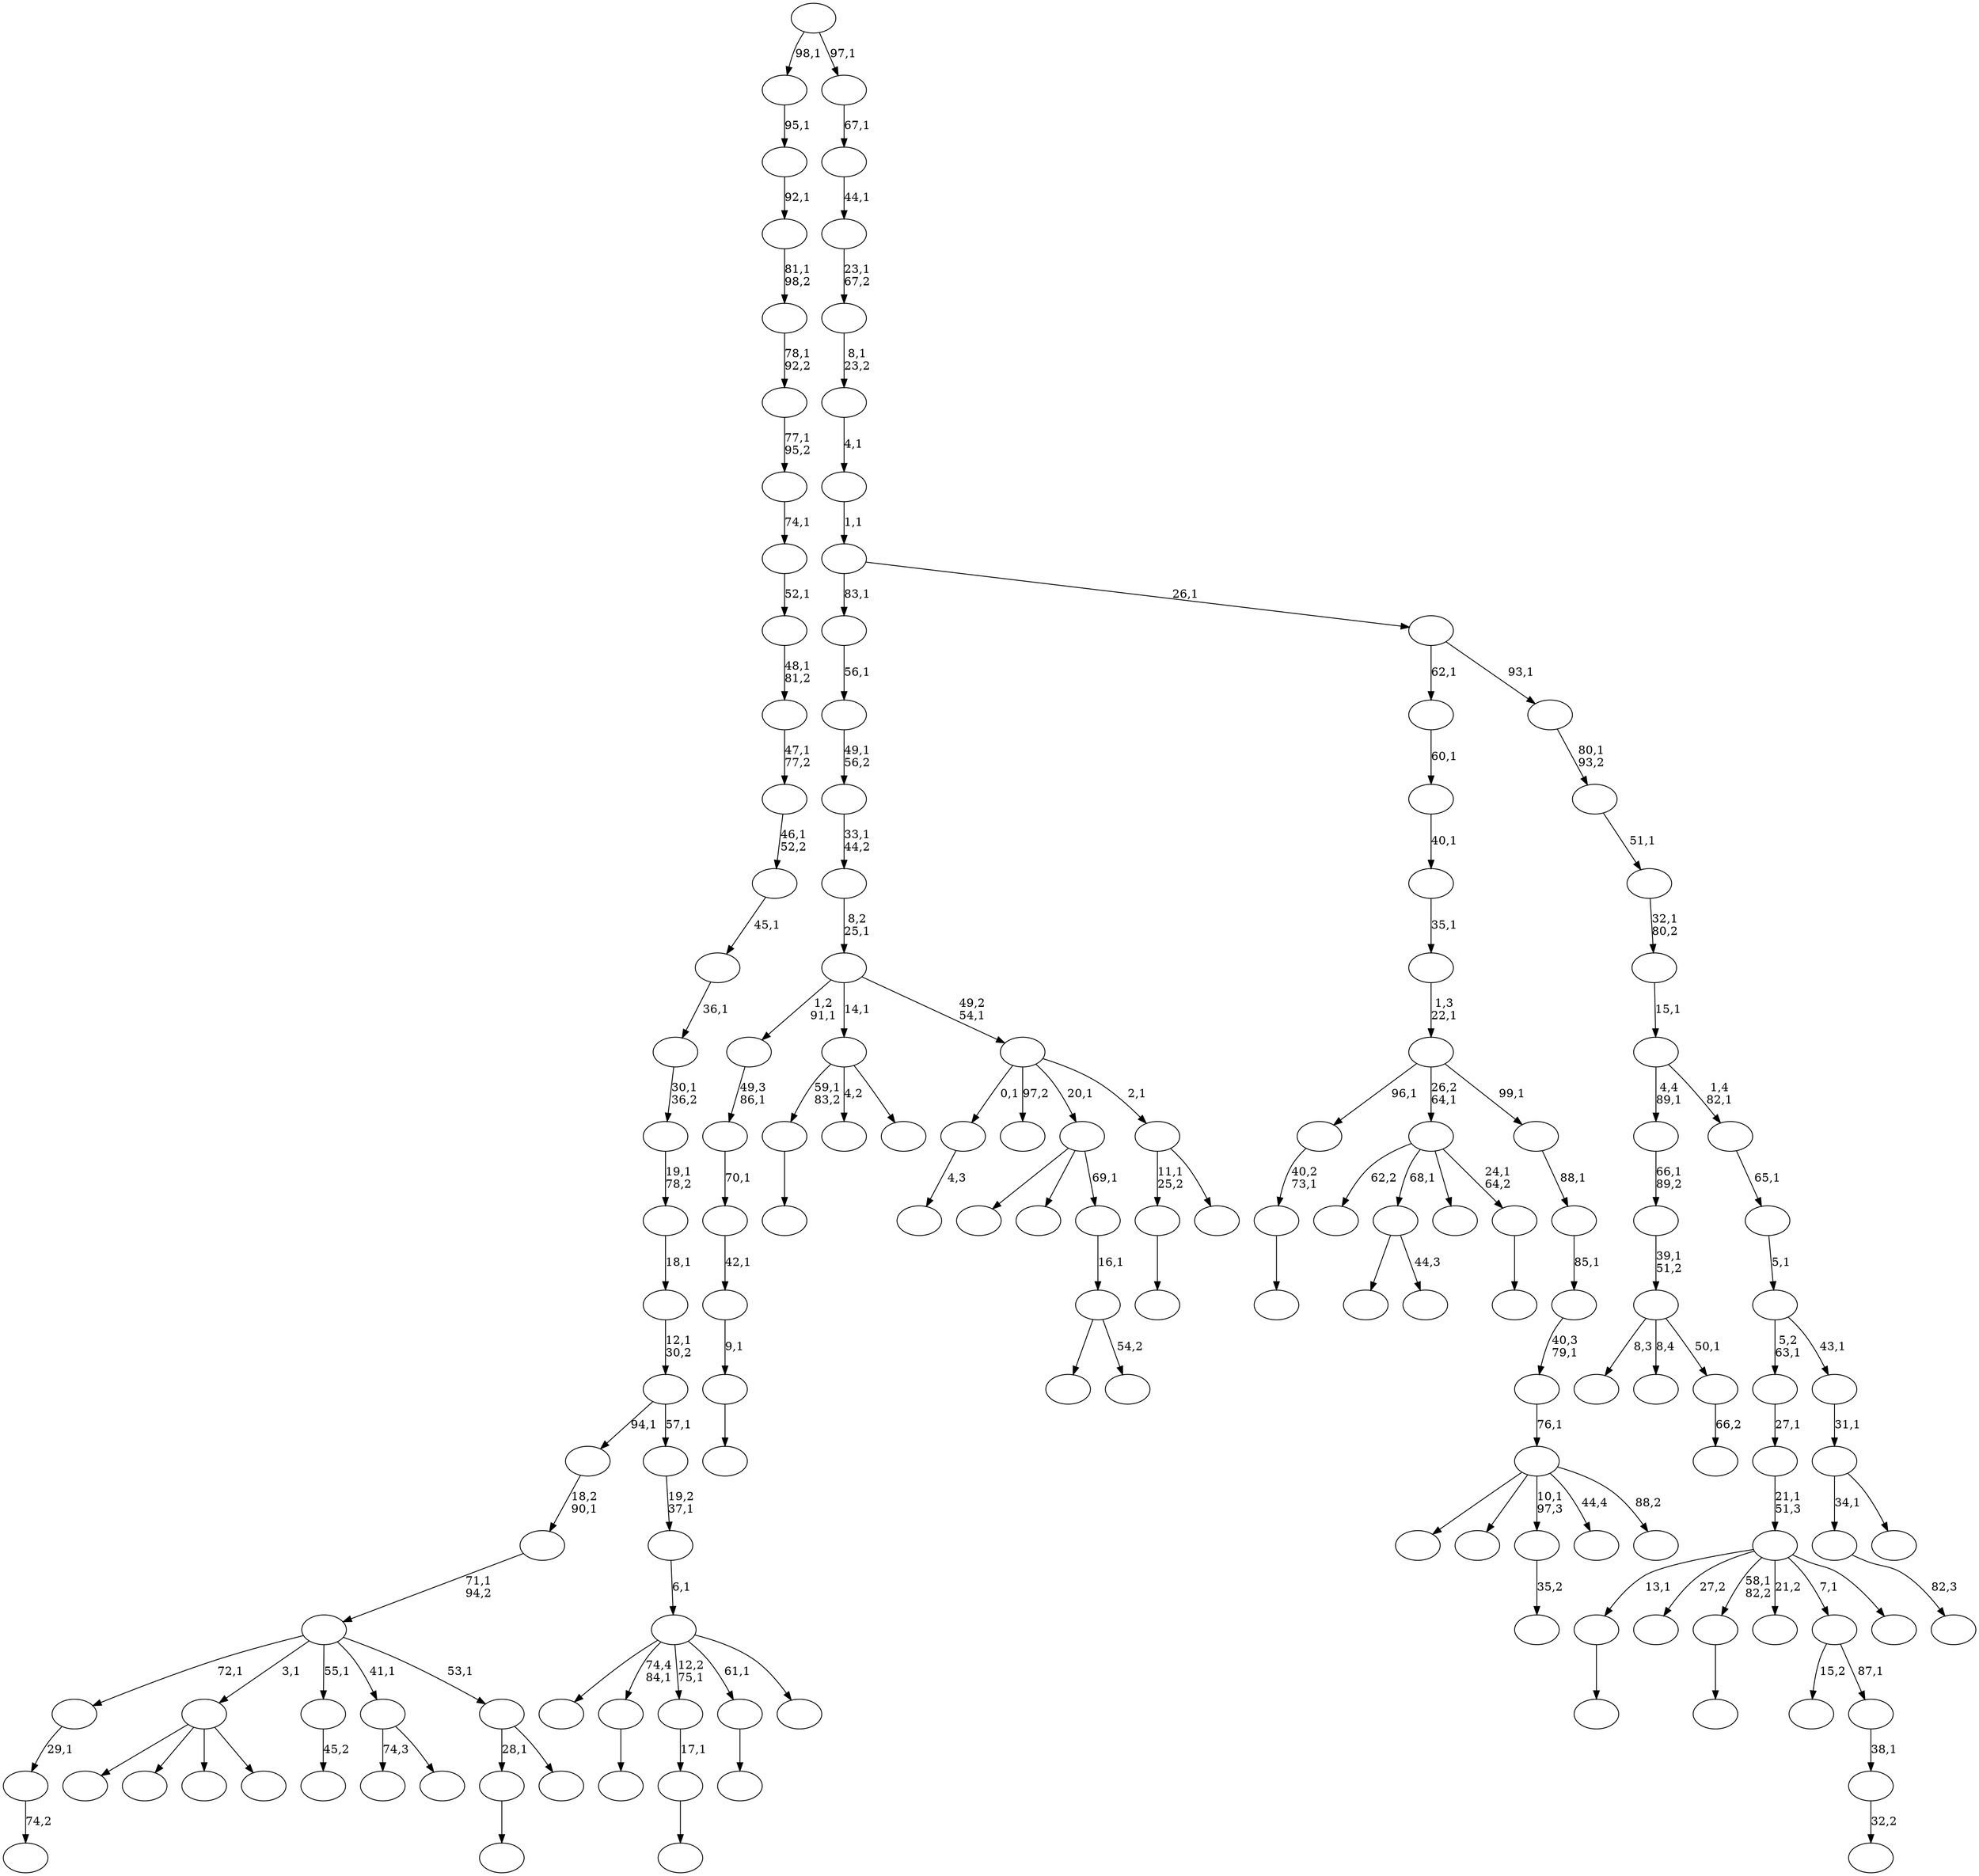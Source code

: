 digraph T {
	150 [label=""]
	149 [label=""]
	148 [label=""]
	147 [label=""]
	146 [label=""]
	145 [label=""]
	144 [label=""]
	143 [label=""]
	142 [label=""]
	141 [label=""]
	140 [label=""]
	139 [label=""]
	138 [label=""]
	137 [label=""]
	136 [label=""]
	135 [label=""]
	134 [label=""]
	133 [label=""]
	132 [label=""]
	131 [label=""]
	130 [label=""]
	129 [label=""]
	128 [label=""]
	127 [label=""]
	126 [label=""]
	125 [label=""]
	124 [label=""]
	123 [label=""]
	122 [label=""]
	121 [label=""]
	120 [label=""]
	119 [label=""]
	118 [label=""]
	117 [label=""]
	116 [label=""]
	115 [label=""]
	114 [label=""]
	113 [label=""]
	112 [label=""]
	111 [label=""]
	110 [label=""]
	109 [label=""]
	108 [label=""]
	107 [label=""]
	106 [label=""]
	105 [label=""]
	104 [label=""]
	103 [label=""]
	102 [label=""]
	101 [label=""]
	100 [label=""]
	99 [label=""]
	98 [label=""]
	97 [label=""]
	96 [label=""]
	95 [label=""]
	94 [label=""]
	93 [label=""]
	92 [label=""]
	91 [label=""]
	90 [label=""]
	89 [label=""]
	88 [label=""]
	87 [label=""]
	86 [label=""]
	85 [label=""]
	84 [label=""]
	83 [label=""]
	82 [label=""]
	81 [label=""]
	80 [label=""]
	79 [label=""]
	78 [label=""]
	77 [label=""]
	76 [label=""]
	75 [label=""]
	74 [label=""]
	73 [label=""]
	72 [label=""]
	71 [label=""]
	70 [label=""]
	69 [label=""]
	68 [label=""]
	67 [label=""]
	66 [label=""]
	65 [label=""]
	64 [label=""]
	63 [label=""]
	62 [label=""]
	61 [label=""]
	60 [label=""]
	59 [label=""]
	58 [label=""]
	57 [label=""]
	56 [label=""]
	55 [label=""]
	54 [label=""]
	53 [label=""]
	52 [label=""]
	51 [label=""]
	50 [label=""]
	49 [label=""]
	48 [label=""]
	47 [label=""]
	46 [label=""]
	45 [label=""]
	44 [label=""]
	43 [label=""]
	42 [label=""]
	41 [label=""]
	40 [label=""]
	39 [label=""]
	38 [label=""]
	37 [label=""]
	36 [label=""]
	35 [label=""]
	34 [label=""]
	33 [label=""]
	32 [label=""]
	31 [label=""]
	30 [label=""]
	29 [label=""]
	28 [label=""]
	27 [label=""]
	26 [label=""]
	25 [label=""]
	24 [label=""]
	23 [label=""]
	22 [label=""]
	21 [label=""]
	20 [label=""]
	19 [label=""]
	18 [label=""]
	17 [label=""]
	16 [label=""]
	15 [label=""]
	14 [label=""]
	13 [label=""]
	12 [label=""]
	11 [label=""]
	10 [label=""]
	9 [label=""]
	8 [label=""]
	7 [label=""]
	6 [label=""]
	5 [label=""]
	4 [label=""]
	3 [label=""]
	2 [label=""]
	1 [label=""]
	0 [label=""]
	146 -> 147 [label=""]
	143 -> 144 [label=""]
	138 -> 139 [label="4,3"]
	136 -> 137 [label=""]
	132 -> 133 [label=""]
	129 -> 130 [label=""]
	128 -> 129 [label="17,1"]
	126 -> 127 [label=""]
	124 -> 149 [label=""]
	124 -> 125 [label="44,3"]
	121 -> 122 [label="82,3"]
	118 -> 119 [label=""]
	116 -> 117 [label="74,2"]
	115 -> 116 [label="29,1"]
	113 -> 114 [label="35,2"]
	109 -> 110 [label="66,2"]
	108 -> 140 [label="8,3"]
	108 -> 112 [label="8,4"]
	108 -> 109 [label="50,1"]
	107 -> 108 [label="39,1\n51,2"]
	106 -> 107 [label="66,1\n89,2"]
	104 -> 135 [label=""]
	104 -> 123 [label=""]
	104 -> 111 [label=""]
	104 -> 105 [label=""]
	101 -> 102 [label="45,2"]
	97 -> 98 [label=""]
	96 -> 97 [label="9,1"]
	95 -> 96 [label="42,1"]
	94 -> 95 [label="70,1"]
	93 -> 94 [label="49,3\n86,1"]
	89 -> 118 [label="59,1\n83,2"]
	89 -> 99 [label="4,2"]
	89 -> 90 [label=""]
	86 -> 87 [label=""]
	85 -> 86 [label="40,2\n73,1"]
	83 -> 84 [label="32,2"]
	82 -> 83 [label="38,1"]
	81 -> 91 [label="15,2"]
	81 -> 82 [label="87,1"]
	79 -> 100 [label=""]
	79 -> 80 [label="54,2"]
	78 -> 79 [label="16,1"]
	77 -> 150 [label=""]
	77 -> 148 [label=""]
	77 -> 78 [label="69,1"]
	75 -> 76 [label=""]
	74 -> 131 [label="62,2"]
	74 -> 124 [label="68,1"]
	74 -> 88 [label=""]
	74 -> 75 [label="24,1\n64,2"]
	71 -> 73 [label="74,3"]
	71 -> 72 [label=""]
	69 -> 70 [label=""]
	67 -> 146 [label="28,1"]
	67 -> 68 [label=""]
	66 -> 115 [label="72,1"]
	66 -> 104 [label="3,1"]
	66 -> 101 [label="55,1"]
	66 -> 71 [label="41,1"]
	66 -> 67 [label="53,1"]
	65 -> 66 [label="71,1\n94,2"]
	64 -> 65 [label="18,2\n90,1"]
	62 -> 136 [label="13,1"]
	62 -> 134 [label="27,2"]
	62 -> 126 [label="58,1\n82,2"]
	62 -> 92 [label="21,2"]
	62 -> 81 [label="7,1"]
	62 -> 63 [label=""]
	61 -> 62 [label="21,1\n51,3"]
	60 -> 61 [label="27,1"]
	58 -> 143 [label="11,1\n25,2"]
	58 -> 59 [label=""]
	57 -> 138 [label="0,1"]
	57 -> 120 [label="97,2"]
	57 -> 77 [label="20,1"]
	57 -> 58 [label="2,1"]
	56 -> 93 [label="1,2\n91,1"]
	56 -> 89 [label="14,1"]
	56 -> 57 [label="49,2\n54,1"]
	55 -> 56 [label="8,2\n25,1"]
	54 -> 55 [label="33,1\n44,2"]
	53 -> 54 [label="49,1\n56,2"]
	52 -> 53 [label="56,1"]
	50 -> 142 [label=""]
	50 -> 141 [label=""]
	50 -> 113 [label="10,1\n97,3"]
	50 -> 103 [label="44,4"]
	50 -> 51 [label="88,2"]
	49 -> 50 [label="76,1"]
	48 -> 49 [label="40,3\n79,1"]
	47 -> 48 [label="85,1"]
	46 -> 47 [label="88,1"]
	45 -> 85 [label="96,1"]
	45 -> 74 [label="26,2\n64,1"]
	45 -> 46 [label="99,1"]
	44 -> 45 [label="1,3\n22,1"]
	43 -> 44 [label="35,1"]
	42 -> 43 [label="40,1"]
	41 -> 42 [label="60,1"]
	39 -> 145 [label=""]
	39 -> 132 [label="74,4\n84,1"]
	39 -> 128 [label="12,2\n75,1"]
	39 -> 69 [label="61,1"]
	39 -> 40 [label=""]
	38 -> 39 [label="6,1"]
	37 -> 38 [label="19,2\n37,1"]
	36 -> 64 [label="94,1"]
	36 -> 37 [label="57,1"]
	35 -> 36 [label="12,1\n30,2"]
	34 -> 35 [label="18,1"]
	33 -> 34 [label="19,1\n78,2"]
	32 -> 33 [label="30,1\n36,2"]
	31 -> 32 [label="36,1"]
	30 -> 31 [label="45,1"]
	29 -> 30 [label="46,1\n52,2"]
	28 -> 29 [label="47,1\n77,2"]
	27 -> 28 [label="48,1\n81,2"]
	26 -> 27 [label="52,1"]
	25 -> 26 [label="74,1"]
	24 -> 25 [label="77,1\n95,2"]
	23 -> 24 [label="78,1\n92,2"]
	22 -> 23 [label="81,1\n98,2"]
	21 -> 22 [label="92,1"]
	20 -> 21 [label="95,1"]
	18 -> 121 [label="34,1"]
	18 -> 19 [label=""]
	17 -> 18 [label="31,1"]
	16 -> 60 [label="5,2\n63,1"]
	16 -> 17 [label="43,1"]
	15 -> 16 [label="5,1"]
	14 -> 15 [label="65,1"]
	13 -> 106 [label="4,4\n89,1"]
	13 -> 14 [label="1,4\n82,1"]
	12 -> 13 [label="15,1"]
	11 -> 12 [label="32,1\n80,2"]
	10 -> 11 [label="51,1"]
	9 -> 10 [label="80,1\n93,2"]
	8 -> 41 [label="62,1"]
	8 -> 9 [label="93,1"]
	7 -> 52 [label="83,1"]
	7 -> 8 [label="26,1"]
	6 -> 7 [label="1,1"]
	5 -> 6 [label="4,1"]
	4 -> 5 [label="8,1\n23,2"]
	3 -> 4 [label="23,1\n67,2"]
	2 -> 3 [label="44,1"]
	1 -> 2 [label="67,1"]
	0 -> 20 [label="98,1"]
	0 -> 1 [label="97,1"]
}
